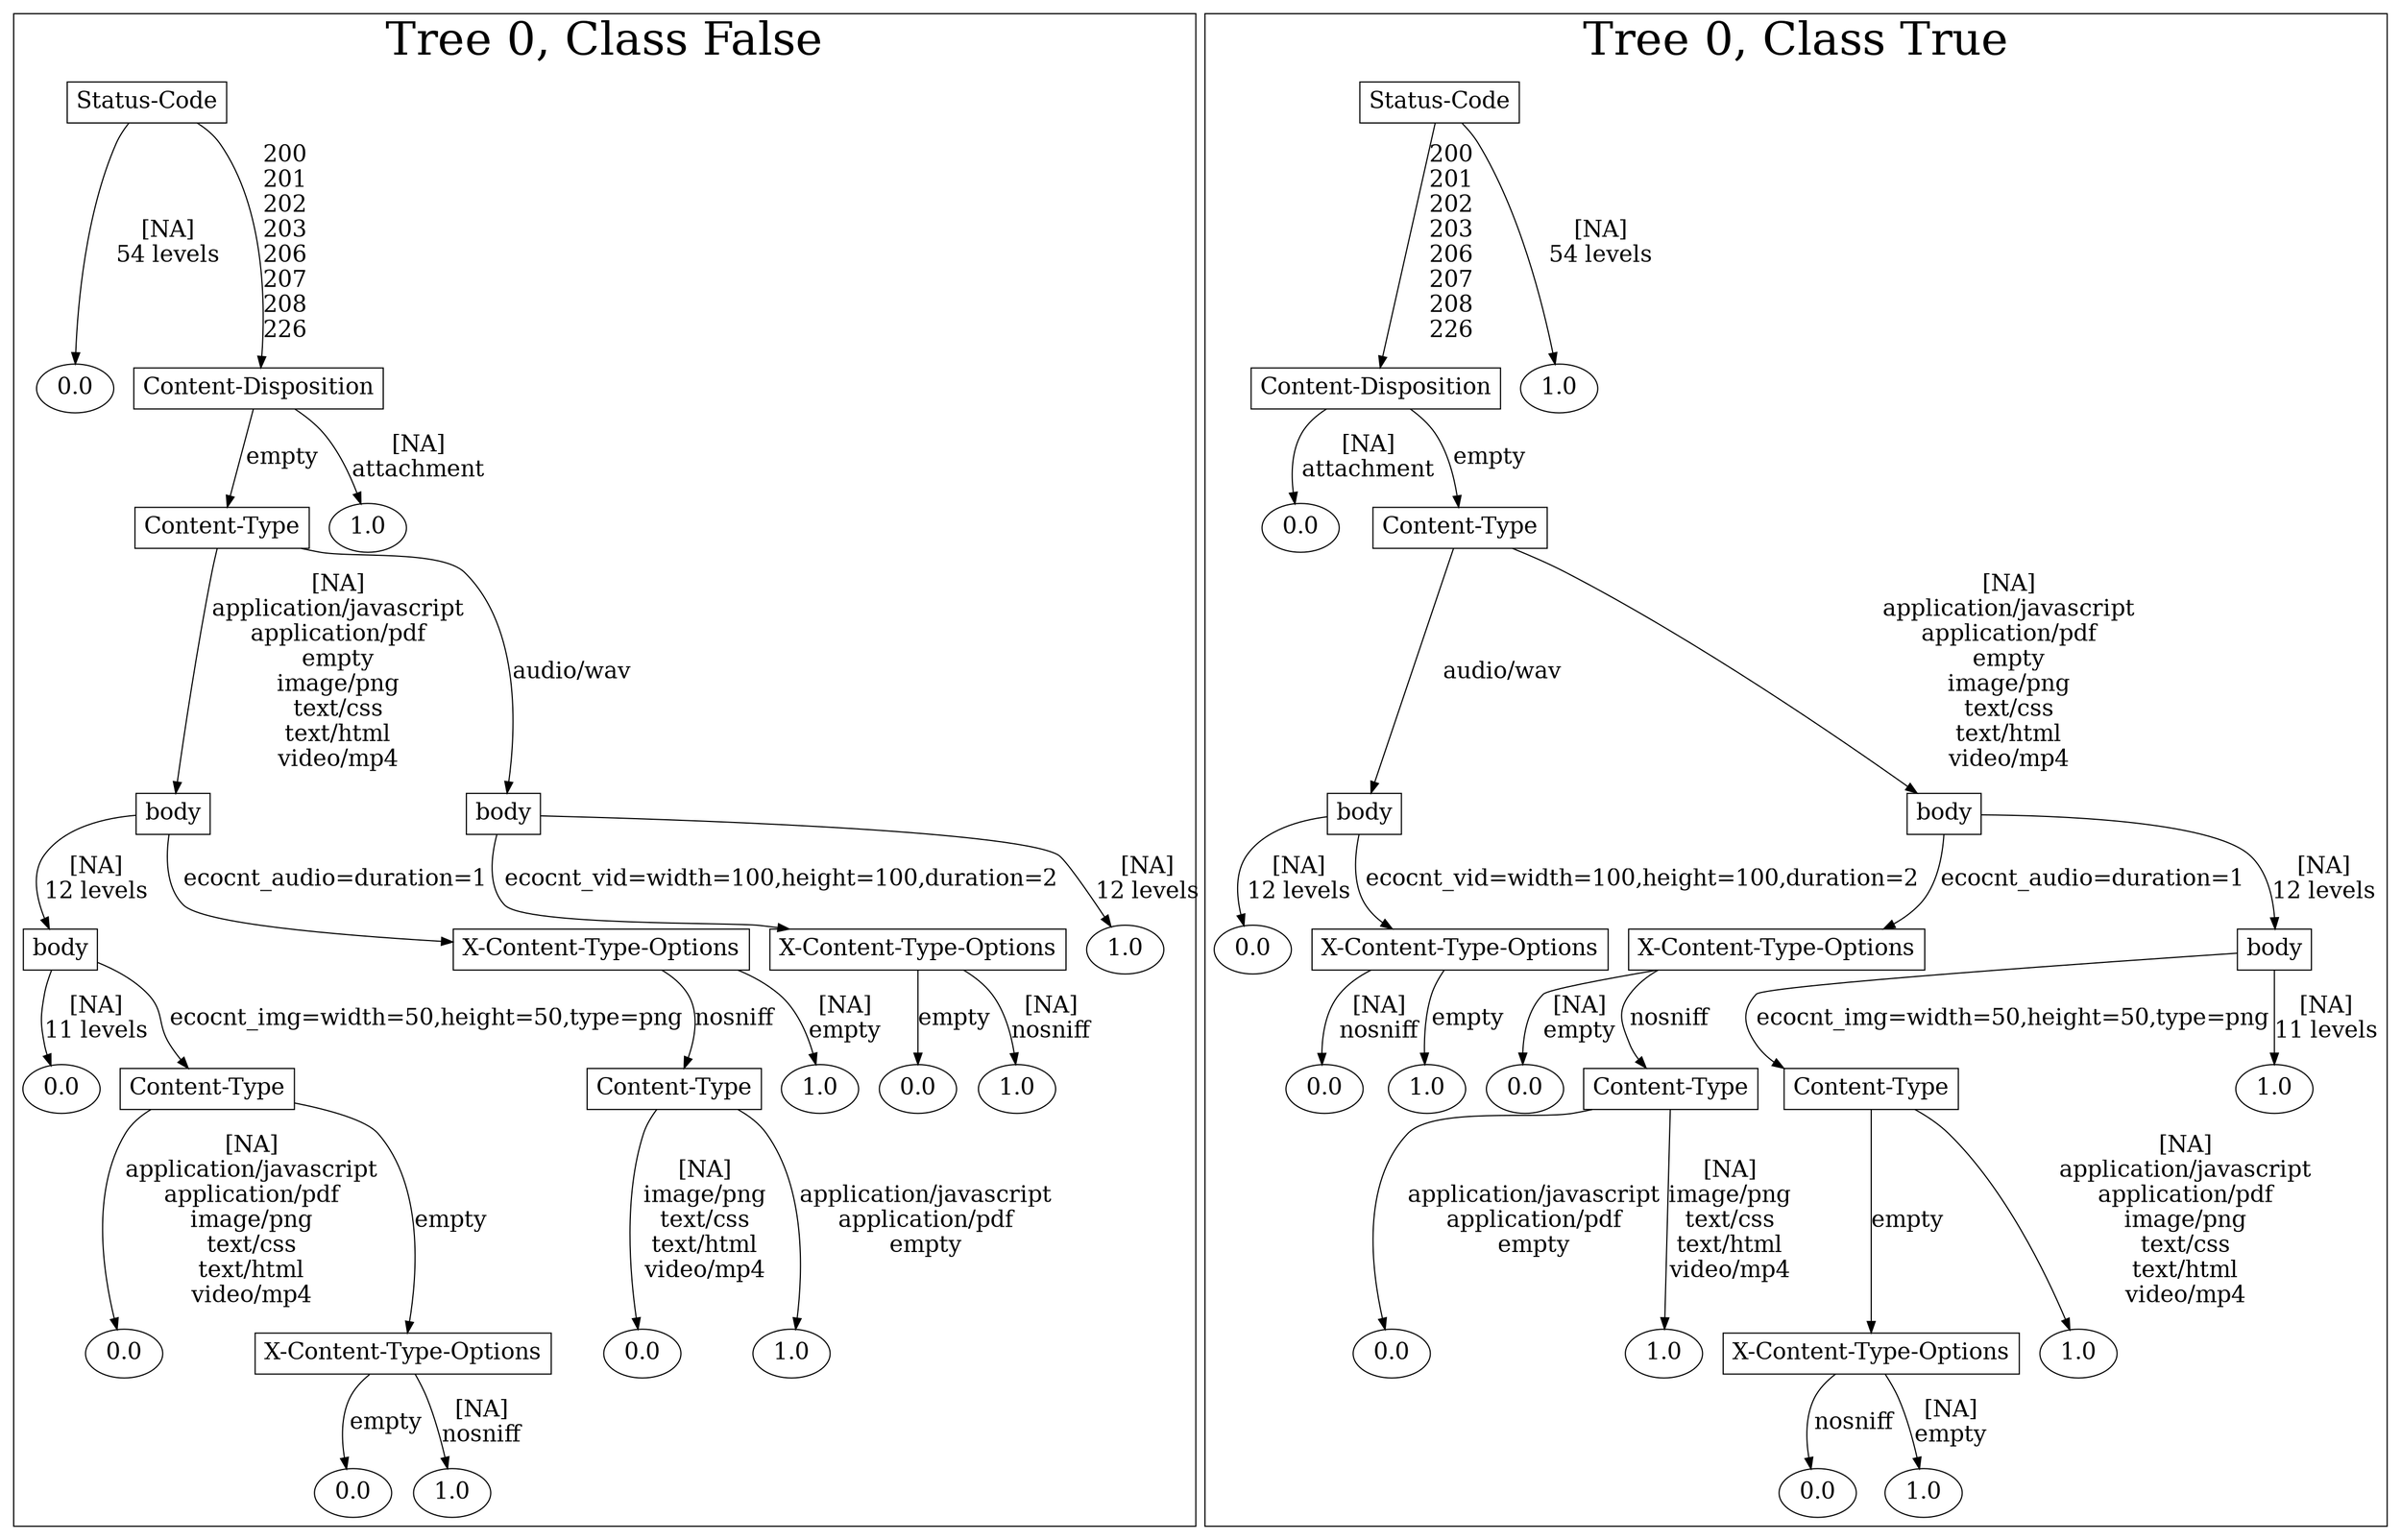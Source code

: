 /*
Generated by:
    http://https://github.com/h2oai/h2o-3/tree/master/h2o-genmodel/src/main/java/hex/genmodel/tools/PrintMojo.java
*/

/*
On a mac:

$ brew install graphviz
$ dot -Tpng file.gv -o file.png
$ open file.png
*/

digraph G {

subgraph cluster_0 {
/* Nodes */

/* Level 0 */
{
"SG_0_Node_0" [shape=box, fontsize=20, label="Status-Code"]
}

/* Level 1 */
{
"SG_0_Node_11" [fontsize=20, label="0.0"]
"SG_0_Node_1" [shape=box, fontsize=20, label="Content-Disposition"]
}

/* Level 2 */
{
"SG_0_Node_2" [shape=box, fontsize=20, label="Content-Type"]
"SG_0_Node_12" [fontsize=20, label="1.0"]
}

/* Level 3 */
{
"SG_0_Node_3" [shape=box, fontsize=20, label="body"]
"SG_0_Node_4" [shape=box, fontsize=20, label="body"]
}

/* Level 4 */
{
"SG_0_Node_5" [shape=box, fontsize=20, label="body"]
"SG_0_Node_6" [shape=box, fontsize=20, label="X-Content-Type-Options"]
"SG_0_Node_7" [shape=box, fontsize=20, label="X-Content-Type-Options"]
"SG_0_Node_13" [fontsize=20, label="1.0"]
}

/* Level 5 */
{
"SG_0_Node_14" [fontsize=20, label="0.0"]
"SG_0_Node_8" [shape=box, fontsize=20, label="Content-Type"]
"SG_0_Node_9" [shape=box, fontsize=20, label="Content-Type"]
"SG_0_Node_15" [fontsize=20, label="1.0"]
"SG_0_Node_16" [fontsize=20, label="0.0"]
"SG_0_Node_17" [fontsize=20, label="1.0"]
}

/* Level 6 */
{
"SG_0_Node_18" [fontsize=20, label="0.0"]
"SG_0_Node_10" [shape=box, fontsize=20, label="X-Content-Type-Options"]
"SG_0_Node_19" [fontsize=20, label="0.0"]
"SG_0_Node_20" [fontsize=20, label="1.0"]
}

/* Level 7 */
{
"SG_0_Node_21" [fontsize=20, label="0.0"]
"SG_0_Node_22" [fontsize=20, label="1.0"]
}

/* Edges */
"SG_0_Node_0" -> "SG_0_Node_11" [fontsize=20, label="[NA]
54 levels
"]
"SG_0_Node_0" -> "SG_0_Node_1" [fontsize=20, label="200
201
202
203
206
207
208
226
"]
"SG_0_Node_1" -> "SG_0_Node_2" [fontsize=20, label="empty
"]
"SG_0_Node_1" -> "SG_0_Node_12" [fontsize=20, label="[NA]
attachment
"]
"SG_0_Node_2" -> "SG_0_Node_3" [fontsize=20, label="[NA]
application/javascript
application/pdf
empty
image/png
text/css
text/html
video/mp4
"]
"SG_0_Node_2" -> "SG_0_Node_4" [fontsize=20, label="audio/wav
"]
"SG_0_Node_4" -> "SG_0_Node_7" [fontsize=20, label="ecocnt_vid=width=100,height=100,duration=2
"]
"SG_0_Node_4" -> "SG_0_Node_13" [fontsize=20, label="[NA]
12 levels
"]
"SG_0_Node_7" -> "SG_0_Node_16" [fontsize=20, label="empty
"]
"SG_0_Node_7" -> "SG_0_Node_17" [fontsize=20, label="[NA]
nosniff
"]
"SG_0_Node_3" -> "SG_0_Node_5" [fontsize=20, label="[NA]
12 levels
"]
"SG_0_Node_3" -> "SG_0_Node_6" [fontsize=20, label="ecocnt_audio=duration=1
"]
"SG_0_Node_6" -> "SG_0_Node_9" [fontsize=20, label="nosniff
"]
"SG_0_Node_6" -> "SG_0_Node_15" [fontsize=20, label="[NA]
empty
"]
"SG_0_Node_9" -> "SG_0_Node_19" [fontsize=20, label="[NA]
image/png
text/css
text/html
video/mp4
"]
"SG_0_Node_9" -> "SG_0_Node_20" [fontsize=20, label="application/javascript
application/pdf
empty
"]
"SG_0_Node_5" -> "SG_0_Node_14" [fontsize=20, label="[NA]
11 levels
"]
"SG_0_Node_5" -> "SG_0_Node_8" [fontsize=20, label="ecocnt_img=width=50,height=50,type=png
"]
"SG_0_Node_8" -> "SG_0_Node_18" [fontsize=20, label="[NA]
application/javascript
application/pdf
image/png
text/css
text/html
video/mp4
"]
"SG_0_Node_8" -> "SG_0_Node_10" [fontsize=20, label="empty
"]
"SG_0_Node_10" -> "SG_0_Node_21" [fontsize=20, label="empty
"]
"SG_0_Node_10" -> "SG_0_Node_22" [fontsize=20, label="[NA]
nosniff
"]

fontsize=40
label="Tree 0, Class False"
}

subgraph cluster_1 {
/* Nodes */

/* Level 0 */
{
"SG_1_Node_0" [shape=box, fontsize=20, label="Status-Code"]
}

/* Level 1 */
{
"SG_1_Node_1" [shape=box, fontsize=20, label="Content-Disposition"]
"SG_1_Node_11" [fontsize=20, label="1.0"]
}

/* Level 2 */
{
"SG_1_Node_12" [fontsize=20, label="0.0"]
"SG_1_Node_2" [shape=box, fontsize=20, label="Content-Type"]
}

/* Level 3 */
{
"SG_1_Node_3" [shape=box, fontsize=20, label="body"]
"SG_1_Node_4" [shape=box, fontsize=20, label="body"]
}

/* Level 4 */
{
"SG_1_Node_13" [fontsize=20, label="0.0"]
"SG_1_Node_5" [shape=box, fontsize=20, label="X-Content-Type-Options"]
"SG_1_Node_6" [shape=box, fontsize=20, label="X-Content-Type-Options"]
"SG_1_Node_7" [shape=box, fontsize=20, label="body"]
}

/* Level 5 */
{
"SG_1_Node_14" [fontsize=20, label="0.0"]
"SG_1_Node_15" [fontsize=20, label="1.0"]
"SG_1_Node_16" [fontsize=20, label="0.0"]
"SG_1_Node_8" [shape=box, fontsize=20, label="Content-Type"]
"SG_1_Node_9" [shape=box, fontsize=20, label="Content-Type"]
"SG_1_Node_17" [fontsize=20, label="1.0"]
}

/* Level 6 */
{
"SG_1_Node_18" [fontsize=20, label="0.0"]
"SG_1_Node_19" [fontsize=20, label="1.0"]
"SG_1_Node_10" [shape=box, fontsize=20, label="X-Content-Type-Options"]
"SG_1_Node_20" [fontsize=20, label="1.0"]
}

/* Level 7 */
{
"SG_1_Node_21" [fontsize=20, label="0.0"]
"SG_1_Node_22" [fontsize=20, label="1.0"]
}

/* Edges */
"SG_1_Node_0" -> "SG_1_Node_1" [fontsize=20, label="200
201
202
203
206
207
208
226
"]
"SG_1_Node_0" -> "SG_1_Node_11" [fontsize=20, label="[NA]
54 levels
"]
"SG_1_Node_1" -> "SG_1_Node_12" [fontsize=20, label="[NA]
attachment
"]
"SG_1_Node_1" -> "SG_1_Node_2" [fontsize=20, label="empty
"]
"SG_1_Node_2" -> "SG_1_Node_3" [fontsize=20, label="audio/wav
"]
"SG_1_Node_2" -> "SG_1_Node_4" [fontsize=20, label="[NA]
application/javascript
application/pdf
empty
image/png
text/css
text/html
video/mp4
"]
"SG_1_Node_4" -> "SG_1_Node_6" [fontsize=20, label="ecocnt_audio=duration=1
"]
"SG_1_Node_4" -> "SG_1_Node_7" [fontsize=20, label="[NA]
12 levels
"]
"SG_1_Node_7" -> "SG_1_Node_9" [fontsize=20, label="ecocnt_img=width=50,height=50,type=png
"]
"SG_1_Node_7" -> "SG_1_Node_17" [fontsize=20, label="[NA]
11 levels
"]
"SG_1_Node_9" -> "SG_1_Node_10" [fontsize=20, label="empty
"]
"SG_1_Node_9" -> "SG_1_Node_20" [fontsize=20, label="[NA]
application/javascript
application/pdf
image/png
text/css
text/html
video/mp4
"]
"SG_1_Node_10" -> "SG_1_Node_21" [fontsize=20, label="nosniff
"]
"SG_1_Node_10" -> "SG_1_Node_22" [fontsize=20, label="[NA]
empty
"]
"SG_1_Node_6" -> "SG_1_Node_16" [fontsize=20, label="[NA]
empty
"]
"SG_1_Node_6" -> "SG_1_Node_8" [fontsize=20, label="nosniff
"]
"SG_1_Node_8" -> "SG_1_Node_18" [fontsize=20, label="application/javascript
application/pdf
empty
"]
"SG_1_Node_8" -> "SG_1_Node_19" [fontsize=20, label="[NA]
image/png
text/css
text/html
video/mp4
"]
"SG_1_Node_3" -> "SG_1_Node_13" [fontsize=20, label="[NA]
12 levels
"]
"SG_1_Node_3" -> "SG_1_Node_5" [fontsize=20, label="ecocnt_vid=width=100,height=100,duration=2
"]
"SG_1_Node_5" -> "SG_1_Node_14" [fontsize=20, label="[NA]
nosniff
"]
"SG_1_Node_5" -> "SG_1_Node_15" [fontsize=20, label="empty
"]

fontsize=40
label="Tree 0, Class True"
}

}

